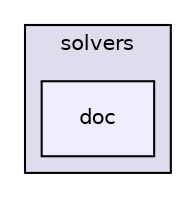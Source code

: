 digraph "src/functionObjects/solvers/doc" {
  bgcolor=transparent;
  compound=true
  node [ fontsize="10", fontname="Helvetica"];
  edge [ labelfontsize="10", labelfontname="Helvetica"];
  subgraph clusterdir_7cdb7b0bca19376e9913494d97360d84 {
    graph [ bgcolor="#ddddee", pencolor="black", label="solvers" fontname="Helvetica", fontsize="10", URL="dir_7cdb7b0bca19376e9913494d97360d84.html"]
  dir_2eca1fdcf969226bd0de7e080badff1a [shape=box, label="doc", style="filled", fillcolor="#eeeeff", pencolor="black", URL="dir_2eca1fdcf969226bd0de7e080badff1a.html"];
  }
}
